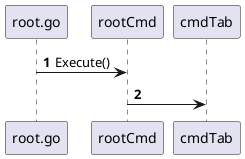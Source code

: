 @startuml
'https://plantuml.com/sequence-diagram

autonumber

root.go -> rootCmd: Execute()

rootCmd -> cmdTab

@enduml

@startuml
[rootCmd]
[webCmd]

[rootCmd] -> [webCmd]
[tabTemplate]
@enduml